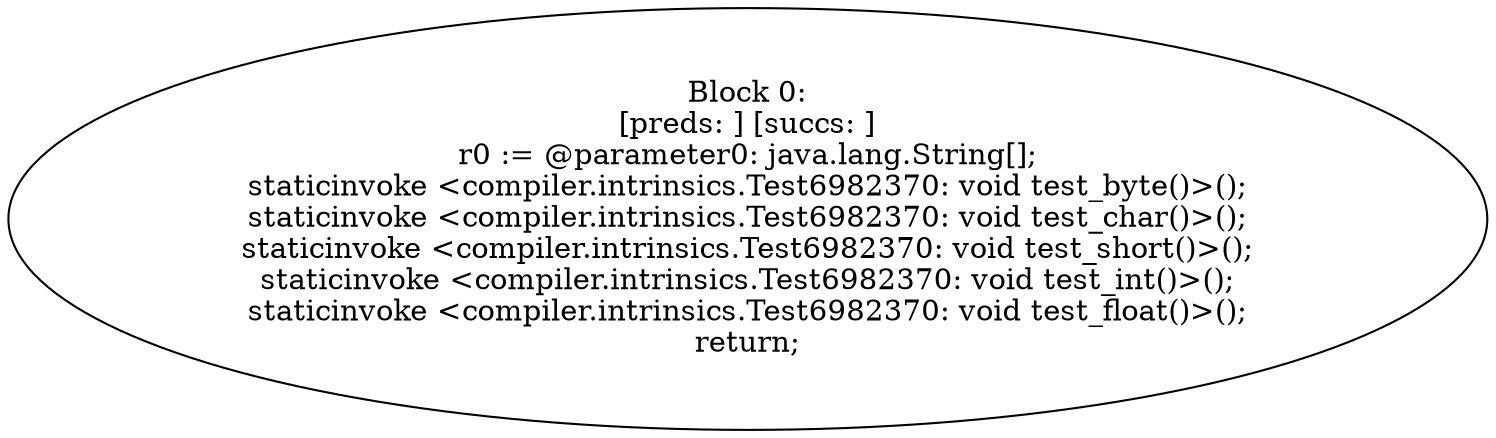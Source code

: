 digraph "unitGraph" {
    "Block 0:
[preds: ] [succs: ]
r0 := @parameter0: java.lang.String[];
staticinvoke <compiler.intrinsics.Test6982370: void test_byte()>();
staticinvoke <compiler.intrinsics.Test6982370: void test_char()>();
staticinvoke <compiler.intrinsics.Test6982370: void test_short()>();
staticinvoke <compiler.intrinsics.Test6982370: void test_int()>();
staticinvoke <compiler.intrinsics.Test6982370: void test_float()>();
return;
"
}
